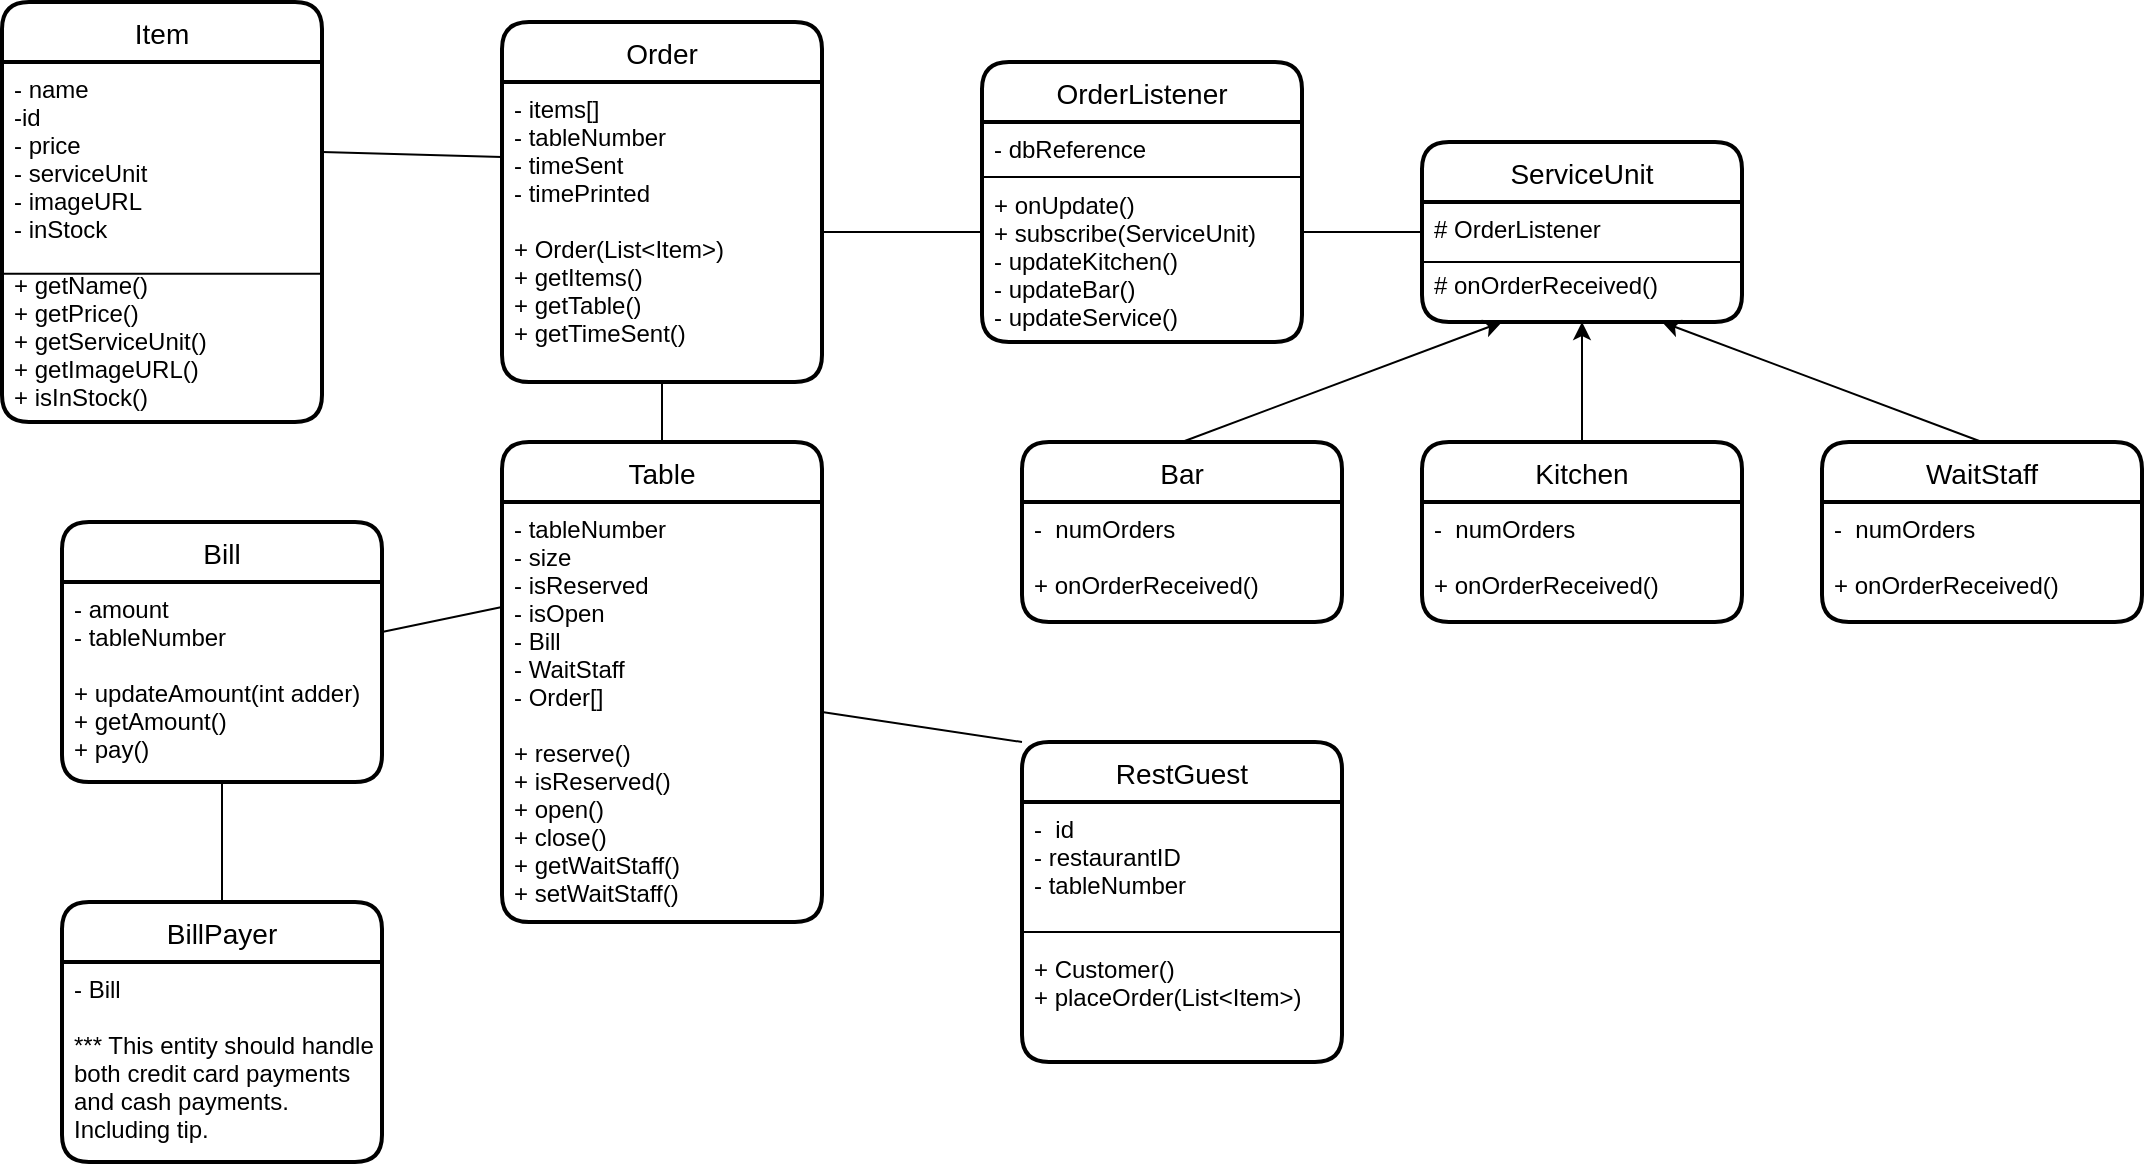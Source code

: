 <mxfile version="15.8.4" type="device"><diagram id="-YbeMIhmSbGxcM7kDW7o" name="Page-1"><mxGraphModel dx="2201" dy="1953" grid="1" gridSize="10" guides="1" tooltips="1" connect="1" arrows="1" fold="1" page="1" pageScale="1" pageWidth="850" pageHeight="1100" math="0" shadow="0"><root><mxCell id="0"/><mxCell id="1" parent="0"/><mxCell id="ogmdrsspvfRvVKhU3X6L-66" value="RestGuest" style="swimlane;childLayout=stackLayout;horizontal=1;startSize=30;horizontalStack=0;rounded=1;fontSize=14;fontStyle=0;strokeWidth=2;resizeParent=0;resizeLast=1;shadow=0;dashed=0;align=center;" parent="1" vertex="1"><mxGeometry x="270" y="-570" width="160" height="160" as="geometry"/></mxCell><mxCell id="ogmdrsspvfRvVKhU3X6L-67" value="-  id&#10;- restaurantID&#10;- tableNumber&#10;&#10;&#10;+ Customer()&#10;+ placeOrder(List&lt;Item&gt;)" style="align=left;strokeColor=none;fillColor=none;spacingLeft=4;fontSize=12;verticalAlign=top;resizable=0;rotatable=0;part=1;" parent="ogmdrsspvfRvVKhU3X6L-66" vertex="1"><mxGeometry y="30" width="160" height="130" as="geometry"/></mxCell><mxCell id="yq475AUoLszQbRDrf_bD-5" value="" style="endArrow=none;html=1;rounded=0;exitX=0;exitY=0.5;exitDx=0;exitDy=0;entryX=1;entryY=0.5;entryDx=0;entryDy=0;" parent="ogmdrsspvfRvVKhU3X6L-66" source="ogmdrsspvfRvVKhU3X6L-67" target="ogmdrsspvfRvVKhU3X6L-67" edge="1"><mxGeometry width="50" height="50" relative="1" as="geometry"><mxPoint x="300" y="-20" as="sourcePoint"/><mxPoint x="350" y="-70" as="targetPoint"/></mxGeometry></mxCell><mxCell id="ogmdrsspvfRvVKhU3X6L-68" value="WaitStaff" style="swimlane;childLayout=stackLayout;horizontal=1;startSize=30;horizontalStack=0;rounded=1;fontSize=14;fontStyle=0;strokeWidth=2;resizeParent=0;resizeLast=1;shadow=0;dashed=0;align=center;" parent="1" vertex="1"><mxGeometry x="670" y="-720" width="160" height="90" as="geometry"/></mxCell><mxCell id="ogmdrsspvfRvVKhU3X6L-69" value="-  numOrders&#10;&#10;+ onOrderReceived()" style="align=left;strokeColor=none;fillColor=none;spacingLeft=4;fontSize=12;verticalAlign=top;resizable=0;rotatable=0;part=1;" parent="ogmdrsspvfRvVKhU3X6L-68" vertex="1"><mxGeometry y="30" width="160" height="60" as="geometry"/></mxCell><mxCell id="ogmdrsspvfRvVKhU3X6L-70" value="Kitchen" style="swimlane;childLayout=stackLayout;horizontal=1;startSize=30;horizontalStack=0;rounded=1;fontSize=14;fontStyle=0;strokeWidth=2;resizeParent=0;resizeLast=1;shadow=0;dashed=0;align=center;" parent="1" vertex="1"><mxGeometry x="470" y="-720" width="160" height="90" as="geometry"/></mxCell><mxCell id="ogmdrsspvfRvVKhU3X6L-71" value="-  numOrders&#10;&#10;+ onOrderReceived()" style="align=left;strokeColor=none;fillColor=none;spacingLeft=4;fontSize=12;verticalAlign=top;resizable=0;rotatable=0;part=1;" parent="ogmdrsspvfRvVKhU3X6L-70" vertex="1"><mxGeometry y="30" width="160" height="60" as="geometry"/></mxCell><mxCell id="ogmdrsspvfRvVKhU3X6L-73" value="OrderListener" style="swimlane;childLayout=stackLayout;horizontal=1;startSize=30;horizontalStack=0;rounded=1;fontSize=14;fontStyle=0;strokeWidth=2;resizeParent=0;resizeLast=1;shadow=0;dashed=0;align=center;" parent="1" vertex="1"><mxGeometry x="250" y="-910" width="160" height="140" as="geometry"/></mxCell><mxCell id="yq475AUoLszQbRDrf_bD-14" value="" style="endArrow=none;html=1;rounded=0;exitX=0;exitY=0.25;exitDx=0;exitDy=0;entryX=1;entryY=0.25;entryDx=0;entryDy=0;" parent="ogmdrsspvfRvVKhU3X6L-73" source="ogmdrsspvfRvVKhU3X6L-74" target="ogmdrsspvfRvVKhU3X6L-74" edge="1"><mxGeometry width="50" height="50" relative="1" as="geometry"><mxPoint x="90" y="90" as="sourcePoint"/><mxPoint x="140" y="40" as="targetPoint"/></mxGeometry></mxCell><mxCell id="ogmdrsspvfRvVKhU3X6L-74" value="- dbReference&#10;&#10;+ onUpdate()&#10;+ subscribe(ServiceUnit)&#10;- updateKitchen()&#10;- updateBar()&#10;- updateService()" style="align=left;strokeColor=none;fillColor=none;spacingLeft=4;fontSize=12;verticalAlign=top;resizable=0;rotatable=0;part=1;" parent="ogmdrsspvfRvVKhU3X6L-73" vertex="1"><mxGeometry y="30" width="160" height="110" as="geometry"/></mxCell><mxCell id="ogmdrsspvfRvVKhU3X6L-79" value="Order" style="swimlane;childLayout=stackLayout;horizontal=1;startSize=30;horizontalStack=0;rounded=1;fontSize=14;fontStyle=0;strokeWidth=2;resizeParent=0;resizeLast=1;shadow=0;dashed=0;align=center;" parent="1" vertex="1"><mxGeometry x="10" y="-930" width="160" height="180" as="geometry"/></mxCell><mxCell id="ogmdrsspvfRvVKhU3X6L-80" value="- items[]&#10;- tableNumber&#10;- timeSent&#10;- timePrinted&#10;&#10;+ Order(List&lt;Item&gt;)&#10;+ getItems()&#10;+ getTable()&#10;+ getTimeSent()" style="align=left;strokeColor=none;fillColor=none;spacingLeft=4;fontSize=12;verticalAlign=top;resizable=0;rotatable=0;part=1;" parent="ogmdrsspvfRvVKhU3X6L-79" vertex="1"><mxGeometry y="30" width="160" height="150" as="geometry"/></mxCell><mxCell id="ogmdrsspvfRvVKhU3X6L-82" value="Item" style="swimlane;childLayout=stackLayout;horizontal=1;startSize=30;horizontalStack=0;rounded=1;fontSize=14;fontStyle=0;strokeWidth=2;resizeParent=0;resizeLast=1;shadow=0;dashed=0;align=center;" parent="1" vertex="1"><mxGeometry x="-240" y="-940" width="160" height="210" as="geometry"/></mxCell><mxCell id="ogmdrsspvfRvVKhU3X6L-83" value="- name&#10;-id&#10;- price&#10;- serviceUnit&#10;- imageURL&#10;- inStock&#10;&#10;+ getName()&#10;+ getPrice()&#10;+ getServiceUnit()&#10;+ getImageURL()&#10;+ isInStock()" style="align=left;strokeColor=none;fillColor=none;spacingLeft=4;fontSize=12;verticalAlign=top;resizable=0;rotatable=0;part=1;" parent="ogmdrsspvfRvVKhU3X6L-82" vertex="1"><mxGeometry y="30" width="160" height="180" as="geometry"/></mxCell><mxCell id="yq475AUoLszQbRDrf_bD-4" value="" style="endArrow=none;html=1;rounded=0;exitX=0;exitY=0.588;exitDx=0;exitDy=0;entryX=1;entryY=0.588;entryDx=0;entryDy=0;exitPerimeter=0;entryPerimeter=0;" parent="ogmdrsspvfRvVKhU3X6L-82" source="ogmdrsspvfRvVKhU3X6L-83" target="ogmdrsspvfRvVKhU3X6L-83" edge="1"><mxGeometry width="50" height="50" relative="1" as="geometry"><mxPoint x="290" y="210" as="sourcePoint"/><mxPoint x="340" y="160" as="targetPoint"/></mxGeometry></mxCell><mxCell id="ogmdrsspvfRvVKhU3X6L-88" value="Bar" style="swimlane;childLayout=stackLayout;horizontal=1;startSize=30;horizontalStack=0;rounded=1;fontSize=14;fontStyle=0;strokeWidth=2;resizeParent=0;resizeLast=1;shadow=0;dashed=0;align=center;" parent="1" vertex="1"><mxGeometry x="270" y="-720" width="160" height="90" as="geometry"/></mxCell><mxCell id="ogmdrsspvfRvVKhU3X6L-89" value="-  numOrders&#10;&#10;+ onOrderReceived()" style="align=left;strokeColor=none;fillColor=none;spacingLeft=4;fontSize=12;verticalAlign=top;resizable=0;rotatable=0;part=1;" parent="ogmdrsspvfRvVKhU3X6L-88" vertex="1"><mxGeometry y="30" width="160" height="60" as="geometry"/></mxCell><mxCell id="ogmdrsspvfRvVKhU3X6L-102" value="BillPayer" style="swimlane;childLayout=stackLayout;horizontal=1;startSize=30;horizontalStack=0;rounded=1;fontSize=14;fontStyle=0;strokeWidth=2;resizeParent=0;resizeLast=1;shadow=0;dashed=0;align=center;" parent="1" vertex="1"><mxGeometry x="-210" y="-490" width="160" height="130" as="geometry"/></mxCell><mxCell id="ogmdrsspvfRvVKhU3X6L-103" value="- Bill&#10;&#10;*** This entity should handle &#10;both credit card payments&#10;and cash payments.&#10;Including tip." style="align=left;strokeColor=none;fillColor=none;spacingLeft=4;fontSize=12;verticalAlign=top;resizable=0;rotatable=0;part=1;" parent="ogmdrsspvfRvVKhU3X6L-102" vertex="1"><mxGeometry y="30" width="160" height="100" as="geometry"/></mxCell><mxCell id="yq475AUoLszQbRDrf_bD-11" value="ServiceUnit" style="swimlane;childLayout=stackLayout;horizontal=1;startSize=30;horizontalStack=0;rounded=1;fontSize=14;fontStyle=0;strokeWidth=2;resizeParent=0;resizeLast=1;shadow=0;dashed=0;align=center;" parent="1" vertex="1"><mxGeometry x="470" y="-870" width="160" height="90" as="geometry"/></mxCell><mxCell id="yq475AUoLszQbRDrf_bD-15" value="" style="endArrow=none;html=1;rounded=0;exitX=0;exitY=0.5;exitDx=0;exitDy=0;entryX=1;entryY=0.5;entryDx=0;entryDy=0;" parent="yq475AUoLszQbRDrf_bD-11" source="yq475AUoLszQbRDrf_bD-12" target="yq475AUoLszQbRDrf_bD-12" edge="1"><mxGeometry width="50" height="50" relative="1" as="geometry"><mxPoint x="40" y="80" as="sourcePoint"/><mxPoint x="90" y="30" as="targetPoint"/></mxGeometry></mxCell><mxCell id="yq475AUoLszQbRDrf_bD-12" value="# OrderListener&#10;&#10;# onOrderReceived()" style="align=left;strokeColor=none;fillColor=none;spacingLeft=4;fontSize=12;verticalAlign=top;resizable=0;rotatable=0;part=1;" parent="yq475AUoLszQbRDrf_bD-11" vertex="1"><mxGeometry y="30" width="160" height="60" as="geometry"/></mxCell><mxCell id="yq475AUoLszQbRDrf_bD-22" value="" style="endArrow=classic;html=1;rounded=0;exitX=0.5;exitY=0;exitDx=0;exitDy=0;entryX=0.25;entryY=1;entryDx=0;entryDy=0;" parent="1" source="ogmdrsspvfRvVKhU3X6L-88" target="yq475AUoLszQbRDrf_bD-12" edge="1"><mxGeometry width="50" height="50" relative="1" as="geometry"><mxPoint x="420" y="-700" as="sourcePoint"/><mxPoint x="470" y="-750" as="targetPoint"/></mxGeometry></mxCell><mxCell id="yq475AUoLszQbRDrf_bD-23" value="" style="endArrow=classic;html=1;rounded=0;exitX=0.5;exitY=0;exitDx=0;exitDy=0;entryX=0.75;entryY=1;entryDx=0;entryDy=0;" parent="1" source="ogmdrsspvfRvVKhU3X6L-68" target="yq475AUoLszQbRDrf_bD-12" edge="1"><mxGeometry width="50" height="50" relative="1" as="geometry"><mxPoint x="660" y="-770" as="sourcePoint"/><mxPoint x="840" y="-830" as="targetPoint"/></mxGeometry></mxCell><mxCell id="yq475AUoLszQbRDrf_bD-24" value="" style="endArrow=classic;html=1;rounded=0;exitX=0.5;exitY=0;exitDx=0;exitDy=0;entryX=0.5;entryY=1;entryDx=0;entryDy=0;" parent="1" source="ogmdrsspvfRvVKhU3X6L-70" target="yq475AUoLszQbRDrf_bD-12" edge="1"><mxGeometry width="50" height="50" relative="1" as="geometry"><mxPoint x="370" y="-700" as="sourcePoint"/><mxPoint x="550" y="-760" as="targetPoint"/></mxGeometry></mxCell><mxCell id="yq475AUoLszQbRDrf_bD-27" value="" style="endArrow=none;html=1;rounded=0;exitX=1;exitY=0.5;exitDx=0;exitDy=0;entryX=0;entryY=0.5;entryDx=0;entryDy=0;" parent="1" source="ogmdrsspvfRvVKhU3X6L-80" target="ogmdrsspvfRvVKhU3X6L-74" edge="1"><mxGeometry width="50" height="50" relative="1" as="geometry"><mxPoint x="190" y="-950" as="sourcePoint"/><mxPoint x="240" y="-1000" as="targetPoint"/></mxGeometry></mxCell><mxCell id="yq475AUoLszQbRDrf_bD-28" value="" style="endArrow=none;html=1;rounded=0;exitX=1;exitY=0.5;exitDx=0;exitDy=0;entryX=0;entryY=0.25;entryDx=0;entryDy=0;" parent="1" source="ogmdrsspvfRvVKhU3X6L-74" target="yq475AUoLszQbRDrf_bD-12" edge="1"><mxGeometry width="50" height="50" relative="1" as="geometry"><mxPoint x="590" y="-920" as="sourcePoint"/><mxPoint x="640" y="-970" as="targetPoint"/></mxGeometry></mxCell><mxCell id="yq475AUoLszQbRDrf_bD-30" value="" style="endArrow=none;html=1;rounded=0;exitX=1;exitY=0.25;exitDx=0;exitDy=0;entryX=0;entryY=0.25;entryDx=0;entryDy=0;" parent="1" source="ogmdrsspvfRvVKhU3X6L-83" target="ogmdrsspvfRvVKhU3X6L-80" edge="1"><mxGeometry width="50" height="50" relative="1" as="geometry"><mxPoint x="60" y="-1030" as="sourcePoint"/><mxPoint x="110" y="-1080" as="targetPoint"/></mxGeometry></mxCell><mxCell id="bRWfnpZygu4AYq-eUXaS-1" value="Bill" style="swimlane;childLayout=stackLayout;horizontal=1;startSize=30;horizontalStack=0;rounded=1;fontSize=14;fontStyle=0;strokeWidth=2;resizeParent=0;resizeLast=1;shadow=0;dashed=0;align=center;" vertex="1" parent="1"><mxGeometry x="-210" y="-680" width="160" height="130" as="geometry"/></mxCell><mxCell id="bRWfnpZygu4AYq-eUXaS-2" value="- amount&#10;- tableNumber&#10;&#10;+ updateAmount(int adder)&#10;+ getAmount()&#10;+ pay()&#10;" style="align=left;strokeColor=none;fillColor=none;spacingLeft=4;fontSize=12;verticalAlign=top;resizable=0;rotatable=0;part=1;" vertex="1" parent="bRWfnpZygu4AYq-eUXaS-1"><mxGeometry y="30" width="160" height="100" as="geometry"/></mxCell><mxCell id="bRWfnpZygu4AYq-eUXaS-3" value="Table" style="swimlane;childLayout=stackLayout;horizontal=1;startSize=30;horizontalStack=0;rounded=1;fontSize=14;fontStyle=0;strokeWidth=2;resizeParent=0;resizeLast=1;shadow=0;dashed=0;align=center;" vertex="1" parent="1"><mxGeometry x="10" y="-720" width="160" height="240" as="geometry"/></mxCell><mxCell id="bRWfnpZygu4AYq-eUXaS-4" value="- tableNumber&#10;- size&#10;- isReserved&#10;- isOpen&#10;- Bill&#10;- WaitStaff&#10;- Order[]&#10;&#10;+ reserve()&#10;+ isReserved()&#10;+ open()&#10;+ close()&#10;+ getWaitStaff()&#10;+ setWaitStaff()&#10;&#10;" style="align=left;strokeColor=none;fillColor=none;spacingLeft=4;fontSize=12;verticalAlign=top;resizable=0;rotatable=0;part=1;" vertex="1" parent="bRWfnpZygu4AYq-eUXaS-3"><mxGeometry y="30" width="160" height="210" as="geometry"/></mxCell><mxCell id="bRWfnpZygu4AYq-eUXaS-8" value="" style="endArrow=none;html=1;rounded=0;exitX=1;exitY=0.25;exitDx=0;exitDy=0;entryX=0;entryY=0.25;entryDx=0;entryDy=0;" edge="1" parent="1" source="bRWfnpZygu4AYq-eUXaS-2" target="bRWfnpZygu4AYq-eUXaS-4"><mxGeometry width="50" height="50" relative="1" as="geometry"><mxPoint x="-50" y="-700" as="sourcePoint"/><mxPoint y="-750" as="targetPoint"/></mxGeometry></mxCell><mxCell id="bRWfnpZygu4AYq-eUXaS-9" value="" style="endArrow=none;html=1;rounded=0;exitX=0.5;exitY=0;exitDx=0;exitDy=0;" edge="1" parent="1" source="bRWfnpZygu4AYq-eUXaS-3" target="ogmdrsspvfRvVKhU3X6L-80"><mxGeometry width="50" height="50" relative="1" as="geometry"><mxPoint x="250" y="-520" as="sourcePoint"/><mxPoint x="300" y="-570" as="targetPoint"/></mxGeometry></mxCell><mxCell id="bRWfnpZygu4AYq-eUXaS-11" value="" style="endArrow=none;html=1;rounded=0;exitX=0.5;exitY=0;exitDx=0;exitDy=0;entryX=0.5;entryY=1;entryDx=0;entryDy=0;" edge="1" parent="1" source="ogmdrsspvfRvVKhU3X6L-102" target="bRWfnpZygu4AYq-eUXaS-2"><mxGeometry width="50" height="50" relative="1" as="geometry"><mxPoint x="10" y="-350" as="sourcePoint"/><mxPoint x="60" y="-400" as="targetPoint"/></mxGeometry></mxCell><mxCell id="bRWfnpZygu4AYq-eUXaS-12" value="" style="endArrow=none;html=1;rounded=0;exitX=1;exitY=0.5;exitDx=0;exitDy=0;entryX=0;entryY=0;entryDx=0;entryDy=0;" edge="1" parent="1" source="bRWfnpZygu4AYq-eUXaS-4" target="ogmdrsspvfRvVKhU3X6L-66"><mxGeometry width="50" height="50" relative="1" as="geometry"><mxPoint x="190" y="-450" as="sourcePoint"/><mxPoint x="240" y="-500" as="targetPoint"/></mxGeometry></mxCell></root></mxGraphModel></diagram></mxfile>
